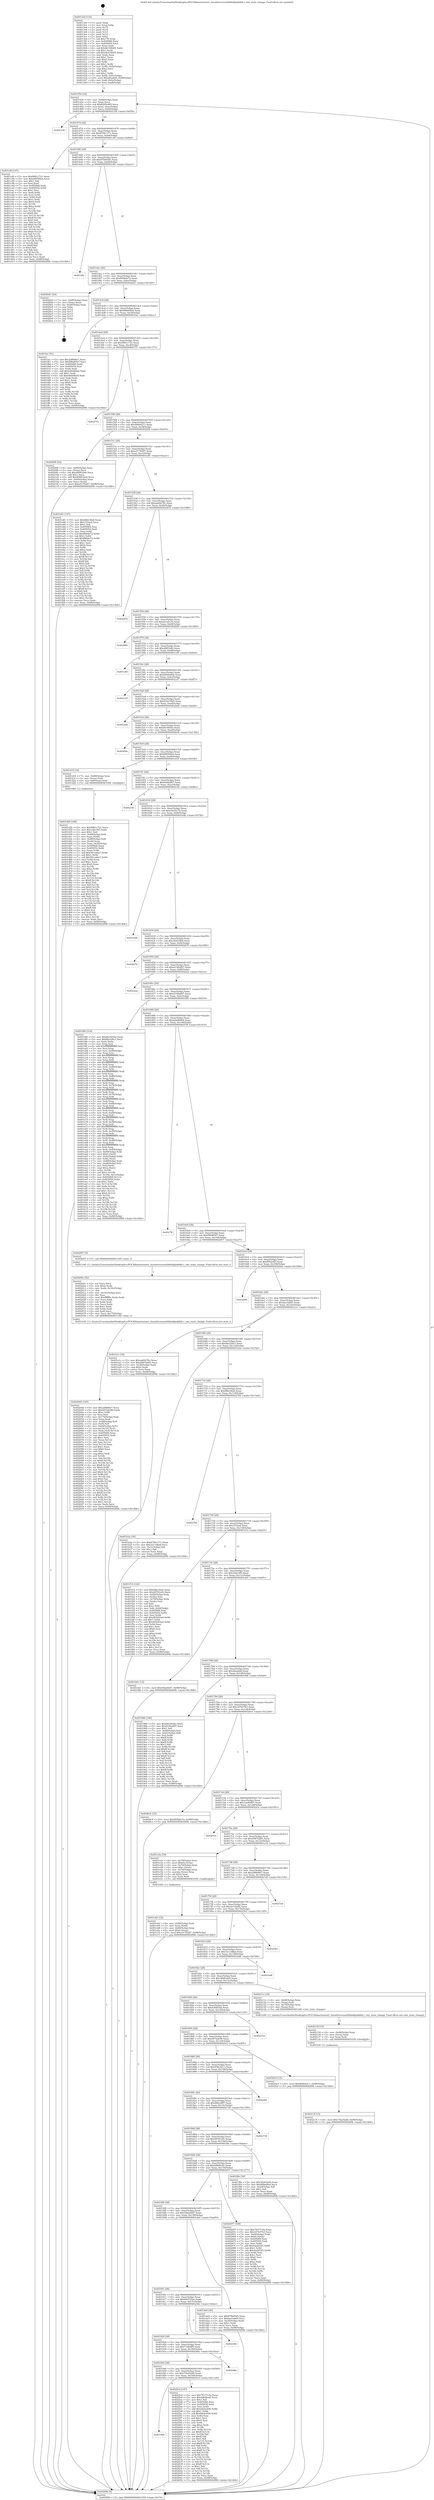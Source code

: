 digraph "0x4013e0" {
  label = "0x4013e0 (/mnt/c/Users/mathe/Desktop/tcc/POCII/binaries/extr_linuxdriversnetfddiskfpskfddi.c_rmt_state_change_Final-ollvm.out::main(0))"
  labelloc = "t"
  node[shape=record]

  Entry [label="",width=0.3,height=0.3,shape=circle,fillcolor=black,style=filled]
  "0x401454" [label="{
     0x401454 [32]\l
     | [instrs]\l
     &nbsp;&nbsp;0x401454 \<+6\>: mov -0x98(%rbp),%eax\l
     &nbsp;&nbsp;0x40145a \<+2\>: mov %eax,%ecx\l
     &nbsp;&nbsp;0x40145c \<+6\>: sub $0x8285cd85,%ecx\l
     &nbsp;&nbsp;0x401462 \<+6\>: mov %eax,-0xac(%rbp)\l
     &nbsp;&nbsp;0x401468 \<+6\>: mov %ecx,-0xb0(%rbp)\l
     &nbsp;&nbsp;0x40146e \<+6\>: je 0000000000402338 \<main+0xf58\>\l
  }"]
  "0x402338" [label="{
     0x402338\l
  }", style=dashed]
  "0x401474" [label="{
     0x401474 [28]\l
     | [instrs]\l
     &nbsp;&nbsp;0x401474 \<+5\>: jmp 0000000000401479 \<main+0x99\>\l
     &nbsp;&nbsp;0x401479 \<+6\>: mov -0xac(%rbp),%eax\l
     &nbsp;&nbsp;0x40147f \<+5\>: sub $0x870b1371,%eax\l
     &nbsp;&nbsp;0x401484 \<+6\>: mov %eax,-0xb4(%rbp)\l
     &nbsp;&nbsp;0x40148a \<+6\>: je 0000000000401c8f \<main+0x8af\>\l
  }"]
  Exit [label="",width=0.3,height=0.3,shape=circle,fillcolor=black,style=filled,peripheries=2]
  "0x401c8f" [label="{
     0x401c8f [137]\l
     | [instrs]\l
     &nbsp;&nbsp;0x401c8f \<+5\>: mov $0x9861c721,%eax\l
     &nbsp;&nbsp;0x401c94 \<+5\>: mov $0xb8950fe4,%ecx\l
     &nbsp;&nbsp;0x401c99 \<+2\>: mov $0x1,%dl\l
     &nbsp;&nbsp;0x401c9b \<+2\>: xor %esi,%esi\l
     &nbsp;&nbsp;0x401c9d \<+7\>: mov 0x405068,%edi\l
     &nbsp;&nbsp;0x401ca4 \<+8\>: mov 0x405054,%r8d\l
     &nbsp;&nbsp;0x401cac \<+3\>: sub $0x1,%esi\l
     &nbsp;&nbsp;0x401caf \<+3\>: mov %edi,%r9d\l
     &nbsp;&nbsp;0x401cb2 \<+3\>: add %esi,%r9d\l
     &nbsp;&nbsp;0x401cb5 \<+4\>: imul %r9d,%edi\l
     &nbsp;&nbsp;0x401cb9 \<+3\>: and $0x1,%edi\l
     &nbsp;&nbsp;0x401cbc \<+3\>: cmp $0x0,%edi\l
     &nbsp;&nbsp;0x401cbf \<+4\>: sete %r10b\l
     &nbsp;&nbsp;0x401cc3 \<+4\>: cmp $0xa,%r8d\l
     &nbsp;&nbsp;0x401cc7 \<+4\>: setl %r11b\l
     &nbsp;&nbsp;0x401ccb \<+3\>: mov %r10b,%bl\l
     &nbsp;&nbsp;0x401cce \<+3\>: xor $0xff,%bl\l
     &nbsp;&nbsp;0x401cd1 \<+3\>: mov %r11b,%r14b\l
     &nbsp;&nbsp;0x401cd4 \<+4\>: xor $0xff,%r14b\l
     &nbsp;&nbsp;0x401cd8 \<+3\>: xor $0x0,%dl\l
     &nbsp;&nbsp;0x401cdb \<+3\>: mov %bl,%r15b\l
     &nbsp;&nbsp;0x401cde \<+4\>: and $0x0,%r15b\l
     &nbsp;&nbsp;0x401ce2 \<+3\>: and %dl,%r10b\l
     &nbsp;&nbsp;0x401ce5 \<+3\>: mov %r14b,%r12b\l
     &nbsp;&nbsp;0x401ce8 \<+4\>: and $0x0,%r12b\l
     &nbsp;&nbsp;0x401cec \<+3\>: and %dl,%r11b\l
     &nbsp;&nbsp;0x401cef \<+3\>: or %r10b,%r15b\l
     &nbsp;&nbsp;0x401cf2 \<+3\>: or %r11b,%r12b\l
     &nbsp;&nbsp;0x401cf5 \<+3\>: xor %r12b,%r15b\l
     &nbsp;&nbsp;0x401cf8 \<+3\>: or %r14b,%bl\l
     &nbsp;&nbsp;0x401cfb \<+3\>: xor $0xff,%bl\l
     &nbsp;&nbsp;0x401cfe \<+3\>: or $0x0,%dl\l
     &nbsp;&nbsp;0x401d01 \<+2\>: and %dl,%bl\l
     &nbsp;&nbsp;0x401d03 \<+3\>: or %bl,%r15b\l
     &nbsp;&nbsp;0x401d06 \<+4\>: test $0x1,%r15b\l
     &nbsp;&nbsp;0x401d0a \<+3\>: cmovne %ecx,%eax\l
     &nbsp;&nbsp;0x401d0d \<+6\>: mov %eax,-0x98(%rbp)\l
     &nbsp;&nbsp;0x401d13 \<+5\>: jmp 000000000040289b \<main+0x14bb\>\l
  }"]
  "0x401490" [label="{
     0x401490 [28]\l
     | [instrs]\l
     &nbsp;&nbsp;0x401490 \<+5\>: jmp 0000000000401495 \<main+0xb5\>\l
     &nbsp;&nbsp;0x401495 \<+6\>: mov -0xac(%rbp),%eax\l
     &nbsp;&nbsp;0x40149b \<+5\>: sub $0x87fb95d5,%eax\l
     &nbsp;&nbsp;0x4014a0 \<+6\>: mov %eax,-0xb8(%rbp)\l
     &nbsp;&nbsp;0x4014a6 \<+6\>: je 0000000000401dfe \<main+0xa1e\>\l
  }"]
  "0x401960" [label="{
     0x401960\l
  }", style=dashed]
  "0x401dfe" [label="{
     0x401dfe\l
  }", style=dashed]
  "0x4014ac" [label="{
     0x4014ac [28]\l
     | [instrs]\l
     &nbsp;&nbsp;0x4014ac \<+5\>: jmp 00000000004014b1 \<main+0xd1\>\l
     &nbsp;&nbsp;0x4014b1 \<+6\>: mov -0xac(%rbp),%eax\l
     &nbsp;&nbsp;0x4014b7 \<+5\>: sub $0x895b6e7e,%eax\l
     &nbsp;&nbsp;0x4014bc \<+6\>: mov %eax,-0xbc(%rbp)\l
     &nbsp;&nbsp;0x4014c2 \<+6\>: je 00000000004026d3 \<main+0x12f3\>\l
  }"]
  "0x4025c4" [label="{
     0x4025c4 [147]\l
     | [instrs]\l
     &nbsp;&nbsp;0x4025c4 \<+5\>: mov $0x78377c5a,%eax\l
     &nbsp;&nbsp;0x4025c9 \<+5\>: mov $0x4dbf4ee0,%ecx\l
     &nbsp;&nbsp;0x4025ce \<+2\>: mov $0x1,%dl\l
     &nbsp;&nbsp;0x4025d0 \<+7\>: mov 0x405068,%esi\l
     &nbsp;&nbsp;0x4025d7 \<+7\>: mov 0x405054,%edi\l
     &nbsp;&nbsp;0x4025de \<+3\>: mov %esi,%r8d\l
     &nbsp;&nbsp;0x4025e1 \<+7\>: add $0x4dcbc656,%r8d\l
     &nbsp;&nbsp;0x4025e8 \<+4\>: sub $0x1,%r8d\l
     &nbsp;&nbsp;0x4025ec \<+7\>: sub $0x4dcbc656,%r8d\l
     &nbsp;&nbsp;0x4025f3 \<+4\>: imul %r8d,%esi\l
     &nbsp;&nbsp;0x4025f7 \<+3\>: and $0x1,%esi\l
     &nbsp;&nbsp;0x4025fa \<+3\>: cmp $0x0,%esi\l
     &nbsp;&nbsp;0x4025fd \<+4\>: sete %r9b\l
     &nbsp;&nbsp;0x402601 \<+3\>: cmp $0xa,%edi\l
     &nbsp;&nbsp;0x402604 \<+4\>: setl %r10b\l
     &nbsp;&nbsp;0x402608 \<+3\>: mov %r9b,%r11b\l
     &nbsp;&nbsp;0x40260b \<+4\>: xor $0xff,%r11b\l
     &nbsp;&nbsp;0x40260f \<+3\>: mov %r10b,%bl\l
     &nbsp;&nbsp;0x402612 \<+3\>: xor $0xff,%bl\l
     &nbsp;&nbsp;0x402615 \<+3\>: xor $0x1,%dl\l
     &nbsp;&nbsp;0x402618 \<+3\>: mov %r11b,%r14b\l
     &nbsp;&nbsp;0x40261b \<+4\>: and $0xff,%r14b\l
     &nbsp;&nbsp;0x40261f \<+3\>: and %dl,%r9b\l
     &nbsp;&nbsp;0x402622 \<+3\>: mov %bl,%r15b\l
     &nbsp;&nbsp;0x402625 \<+4\>: and $0xff,%r15b\l
     &nbsp;&nbsp;0x402629 \<+3\>: and %dl,%r10b\l
     &nbsp;&nbsp;0x40262c \<+3\>: or %r9b,%r14b\l
     &nbsp;&nbsp;0x40262f \<+3\>: or %r10b,%r15b\l
     &nbsp;&nbsp;0x402632 \<+3\>: xor %r15b,%r14b\l
     &nbsp;&nbsp;0x402635 \<+3\>: or %bl,%r11b\l
     &nbsp;&nbsp;0x402638 \<+4\>: xor $0xff,%r11b\l
     &nbsp;&nbsp;0x40263c \<+3\>: or $0x1,%dl\l
     &nbsp;&nbsp;0x40263f \<+3\>: and %dl,%r11b\l
     &nbsp;&nbsp;0x402642 \<+3\>: or %r11b,%r14b\l
     &nbsp;&nbsp;0x402645 \<+4\>: test $0x1,%r14b\l
     &nbsp;&nbsp;0x402649 \<+3\>: cmovne %ecx,%eax\l
     &nbsp;&nbsp;0x40264c \<+6\>: mov %eax,-0x98(%rbp)\l
     &nbsp;&nbsp;0x402652 \<+5\>: jmp 000000000040289b \<main+0x14bb\>\l
  }"]
  "0x4026d3" [label="{
     0x4026d3 [24]\l
     | [instrs]\l
     &nbsp;&nbsp;0x4026d3 \<+7\>: mov -0x90(%rbp),%rax\l
     &nbsp;&nbsp;0x4026da \<+2\>: mov (%rax),%eax\l
     &nbsp;&nbsp;0x4026dc \<+4\>: lea -0x28(%rbp),%rsp\l
     &nbsp;&nbsp;0x4026e0 \<+1\>: pop %rbx\l
     &nbsp;&nbsp;0x4026e1 \<+2\>: pop %r12\l
     &nbsp;&nbsp;0x4026e3 \<+2\>: pop %r13\l
     &nbsp;&nbsp;0x4026e5 \<+2\>: pop %r14\l
     &nbsp;&nbsp;0x4026e7 \<+2\>: pop %r15\l
     &nbsp;&nbsp;0x4026e9 \<+1\>: pop %rbp\l
     &nbsp;&nbsp;0x4026ea \<+1\>: ret\l
  }"]
  "0x4014c8" [label="{
     0x4014c8 [28]\l
     | [instrs]\l
     &nbsp;&nbsp;0x4014c8 \<+5\>: jmp 00000000004014cd \<main+0xed\>\l
     &nbsp;&nbsp;0x4014cd \<+6\>: mov -0xac(%rbp),%eax\l
     &nbsp;&nbsp;0x4014d3 \<+5\>: sub $0x89b6dfa0,%eax\l
     &nbsp;&nbsp;0x4014d8 \<+6\>: mov %eax,-0xc0(%rbp)\l
     &nbsp;&nbsp;0x4014de \<+6\>: je 0000000000401fac \<main+0xbcc\>\l
  }"]
  "0x401944" [label="{
     0x401944 [28]\l
     | [instrs]\l
     &nbsp;&nbsp;0x401944 \<+5\>: jmp 0000000000401949 \<main+0x569\>\l
     &nbsp;&nbsp;0x401949 \<+6\>: mov -0xac(%rbp),%eax\l
     &nbsp;&nbsp;0x40194f \<+5\>: sub $0x73b252db,%eax\l
     &nbsp;&nbsp;0x401954 \<+6\>: mov %eax,-0x164(%rbp)\l
     &nbsp;&nbsp;0x40195a \<+6\>: je 00000000004025c4 \<main+0x11e4\>\l
  }"]
  "0x401fac" [label="{
     0x401fac [91]\l
     | [instrs]\l
     &nbsp;&nbsp;0x401fac \<+5\>: mov $0x2df668e7,%eax\l
     &nbsp;&nbsp;0x401fb1 \<+5\>: mov $0xf06d8547,%ecx\l
     &nbsp;&nbsp;0x401fb6 \<+7\>: mov 0x405068,%edx\l
     &nbsp;&nbsp;0x401fbd \<+7\>: mov 0x405054,%esi\l
     &nbsp;&nbsp;0x401fc4 \<+2\>: mov %edx,%edi\l
     &nbsp;&nbsp;0x401fc6 \<+6\>: add $0xb44d462d,%edi\l
     &nbsp;&nbsp;0x401fcc \<+3\>: sub $0x1,%edi\l
     &nbsp;&nbsp;0x401fcf \<+6\>: sub $0xb44d462d,%edi\l
     &nbsp;&nbsp;0x401fd5 \<+3\>: imul %edi,%edx\l
     &nbsp;&nbsp;0x401fd8 \<+3\>: and $0x1,%edx\l
     &nbsp;&nbsp;0x401fdb \<+3\>: cmp $0x0,%edx\l
     &nbsp;&nbsp;0x401fde \<+4\>: sete %r8b\l
     &nbsp;&nbsp;0x401fe2 \<+3\>: cmp $0xa,%esi\l
     &nbsp;&nbsp;0x401fe5 \<+4\>: setl %r9b\l
     &nbsp;&nbsp;0x401fe9 \<+3\>: mov %r8b,%r10b\l
     &nbsp;&nbsp;0x401fec \<+3\>: and %r9b,%r10b\l
     &nbsp;&nbsp;0x401fef \<+3\>: xor %r9b,%r8b\l
     &nbsp;&nbsp;0x401ff2 \<+3\>: or %r8b,%r10b\l
     &nbsp;&nbsp;0x401ff5 \<+4\>: test $0x1,%r10b\l
     &nbsp;&nbsp;0x401ff9 \<+3\>: cmovne %ecx,%eax\l
     &nbsp;&nbsp;0x401ffc \<+6\>: mov %eax,-0x98(%rbp)\l
     &nbsp;&nbsp;0x402002 \<+5\>: jmp 000000000040289b \<main+0x14bb\>\l
  }"]
  "0x4014e4" [label="{
     0x4014e4 [28]\l
     | [instrs]\l
     &nbsp;&nbsp;0x4014e4 \<+5\>: jmp 00000000004014e9 \<main+0x109\>\l
     &nbsp;&nbsp;0x4014e9 \<+6\>: mov -0xac(%rbp),%eax\l
     &nbsp;&nbsp;0x4014ef \<+5\>: sub $0x9861c721,%eax\l
     &nbsp;&nbsp;0x4014f4 \<+6\>: mov %eax,-0xc4(%rbp)\l
     &nbsp;&nbsp;0x4014fa \<+6\>: je 0000000000402751 \<main+0x1371\>\l
  }"]
  "0x40248a" [label="{
     0x40248a\l
  }", style=dashed]
  "0x402751" [label="{
     0x402751\l
  }", style=dashed]
  "0x401500" [label="{
     0x401500 [28]\l
     | [instrs]\l
     &nbsp;&nbsp;0x401500 \<+5\>: jmp 0000000000401505 \<main+0x125\>\l
     &nbsp;&nbsp;0x401505 \<+6\>: mov -0xac(%rbp),%eax\l
     &nbsp;&nbsp;0x40150b \<+5\>: sub $0x9b804211,%eax\l
     &nbsp;&nbsp;0x401510 \<+6\>: mov %eax,-0xc8(%rbp)\l
     &nbsp;&nbsp;0x401516 \<+6\>: je 00000000004020f4 \<main+0xd14\>\l
  }"]
  "0x401928" [label="{
     0x401928 [28]\l
     | [instrs]\l
     &nbsp;&nbsp;0x401928 \<+5\>: jmp 000000000040192d \<main+0x54d\>\l
     &nbsp;&nbsp;0x40192d \<+6\>: mov -0xac(%rbp),%eax\l
     &nbsp;&nbsp;0x401933 \<+5\>: sub $0x71d94ff5,%eax\l
     &nbsp;&nbsp;0x401938 \<+6\>: mov %eax,-0x160(%rbp)\l
     &nbsp;&nbsp;0x40193e \<+6\>: je 000000000040248a \<main+0x10aa\>\l
  }"]
  "0x4020f4" [label="{
     0x4020f4 [42]\l
     | [instrs]\l
     &nbsp;&nbsp;0x4020f4 \<+4\>: mov -0x60(%rbp),%rax\l
     &nbsp;&nbsp;0x4020f8 \<+2\>: mov (%rax),%ecx\l
     &nbsp;&nbsp;0x4020fa \<+6\>: sub $0x489932e6,%ecx\l
     &nbsp;&nbsp;0x402100 \<+3\>: add $0x1,%ecx\l
     &nbsp;&nbsp;0x402103 \<+6\>: add $0x489932e6,%ecx\l
     &nbsp;&nbsp;0x402109 \<+4\>: mov -0x60(%rbp),%rax\l
     &nbsp;&nbsp;0x40210d \<+2\>: mov %ecx,(%rax)\l
     &nbsp;&nbsp;0x40210f \<+10\>: movl $0xa5178287,-0x98(%rbp)\l
     &nbsp;&nbsp;0x402119 \<+5\>: jmp 000000000040289b \<main+0x14bb\>\l
  }"]
  "0x40151c" [label="{
     0x40151c [28]\l
     | [instrs]\l
     &nbsp;&nbsp;0x40151c \<+5\>: jmp 0000000000401521 \<main+0x141\>\l
     &nbsp;&nbsp;0x401521 \<+6\>: mov -0xac(%rbp),%eax\l
     &nbsp;&nbsp;0x401527 \<+5\>: sub $0xa5178287,%eax\l
     &nbsp;&nbsp;0x40152c \<+6\>: mov %eax,-0xcc(%rbp)\l
     &nbsp;&nbsp;0x401532 \<+6\>: je 0000000000401e81 \<main+0xaa1\>\l
  }"]
  "0x40238e" [label="{
     0x40238e\l
  }", style=dashed]
  "0x401e81" [label="{
     0x401e81 [147]\l
     | [instrs]\l
     &nbsp;&nbsp;0x401e81 \<+5\>: mov $0xfd6e3424,%eax\l
     &nbsp;&nbsp;0x401e86 \<+5\>: mov $0x153ea4,%ecx\l
     &nbsp;&nbsp;0x401e8b \<+2\>: mov $0x1,%dl\l
     &nbsp;&nbsp;0x401e8d \<+7\>: mov 0x405068,%esi\l
     &nbsp;&nbsp;0x401e94 \<+7\>: mov 0x405054,%edi\l
     &nbsp;&nbsp;0x401e9b \<+3\>: mov %esi,%r8d\l
     &nbsp;&nbsp;0x401e9e \<+7\>: sub $0xff46de72,%r8d\l
     &nbsp;&nbsp;0x401ea5 \<+4\>: sub $0x1,%r8d\l
     &nbsp;&nbsp;0x401ea9 \<+7\>: add $0xff46de72,%r8d\l
     &nbsp;&nbsp;0x401eb0 \<+4\>: imul %r8d,%esi\l
     &nbsp;&nbsp;0x401eb4 \<+3\>: and $0x1,%esi\l
     &nbsp;&nbsp;0x401eb7 \<+3\>: cmp $0x0,%esi\l
     &nbsp;&nbsp;0x401eba \<+4\>: sete %r9b\l
     &nbsp;&nbsp;0x401ebe \<+3\>: cmp $0xa,%edi\l
     &nbsp;&nbsp;0x401ec1 \<+4\>: setl %r10b\l
     &nbsp;&nbsp;0x401ec5 \<+3\>: mov %r9b,%r11b\l
     &nbsp;&nbsp;0x401ec8 \<+4\>: xor $0xff,%r11b\l
     &nbsp;&nbsp;0x401ecc \<+3\>: mov %r10b,%bl\l
     &nbsp;&nbsp;0x401ecf \<+3\>: xor $0xff,%bl\l
     &nbsp;&nbsp;0x401ed2 \<+3\>: xor $0x0,%dl\l
     &nbsp;&nbsp;0x401ed5 \<+3\>: mov %r11b,%r14b\l
     &nbsp;&nbsp;0x401ed8 \<+4\>: and $0x0,%r14b\l
     &nbsp;&nbsp;0x401edc \<+3\>: and %dl,%r9b\l
     &nbsp;&nbsp;0x401edf \<+3\>: mov %bl,%r15b\l
     &nbsp;&nbsp;0x401ee2 \<+4\>: and $0x0,%r15b\l
     &nbsp;&nbsp;0x401ee6 \<+3\>: and %dl,%r10b\l
     &nbsp;&nbsp;0x401ee9 \<+3\>: or %r9b,%r14b\l
     &nbsp;&nbsp;0x401eec \<+3\>: or %r10b,%r15b\l
     &nbsp;&nbsp;0x401eef \<+3\>: xor %r15b,%r14b\l
     &nbsp;&nbsp;0x401ef2 \<+3\>: or %bl,%r11b\l
     &nbsp;&nbsp;0x401ef5 \<+4\>: xor $0xff,%r11b\l
     &nbsp;&nbsp;0x401ef9 \<+3\>: or $0x0,%dl\l
     &nbsp;&nbsp;0x401efc \<+3\>: and %dl,%r11b\l
     &nbsp;&nbsp;0x401eff \<+3\>: or %r11b,%r14b\l
     &nbsp;&nbsp;0x401f02 \<+4\>: test $0x1,%r14b\l
     &nbsp;&nbsp;0x401f06 \<+3\>: cmovne %ecx,%eax\l
     &nbsp;&nbsp;0x401f09 \<+6\>: mov %eax,-0x98(%rbp)\l
     &nbsp;&nbsp;0x401f0f \<+5\>: jmp 000000000040289b \<main+0x14bb\>\l
  }"]
  "0x401538" [label="{
     0x401538 [28]\l
     | [instrs]\l
     &nbsp;&nbsp;0x401538 \<+5\>: jmp 000000000040153d \<main+0x15d\>\l
     &nbsp;&nbsp;0x40153d \<+6\>: mov -0xac(%rbp),%eax\l
     &nbsp;&nbsp;0x401543 \<+5\>: sub $0xaa69278c,%eax\l
     &nbsp;&nbsp;0x401548 \<+6\>: mov %eax,-0xd0(%rbp)\l
     &nbsp;&nbsp;0x40154e \<+6\>: je 000000000040247b \<main+0x109b\>\l
  }"]
  "0x40213f" [label="{
     0x40213f [15]\l
     | [instrs]\l
     &nbsp;&nbsp;0x40213f \<+10\>: movl $0x73b252db,-0x98(%rbp)\l
     &nbsp;&nbsp;0x402149 \<+5\>: jmp 000000000040289b \<main+0x14bb\>\l
  }"]
  "0x40247b" [label="{
     0x40247b\l
  }", style=dashed]
  "0x401554" [label="{
     0x401554 [28]\l
     | [instrs]\l
     &nbsp;&nbsp;0x401554 \<+5\>: jmp 0000000000401559 \<main+0x179\>\l
     &nbsp;&nbsp;0x401559 \<+6\>: mov -0xac(%rbp),%eax\l
     &nbsp;&nbsp;0x40155f \<+5\>: sub $0xae1abc3a,%eax\l
     &nbsp;&nbsp;0x401564 \<+6\>: mov %eax,-0xd4(%rbp)\l
     &nbsp;&nbsp;0x40156a \<+6\>: je 0000000000402846 \<main+0x1466\>\l
  }"]
  "0x402130" [label="{
     0x402130 [15]\l
     | [instrs]\l
     &nbsp;&nbsp;0x402130 \<+4\>: mov -0x68(%rbp),%rax\l
     &nbsp;&nbsp;0x402134 \<+3\>: mov (%rax),%rax\l
     &nbsp;&nbsp;0x402137 \<+3\>: mov %rax,%rdi\l
     &nbsp;&nbsp;0x40213a \<+5\>: call 0000000000401030 \<free@plt\>\l
     | [calls]\l
     &nbsp;&nbsp;0x401030 \{1\} (unknown)\l
  }"]
  "0x402846" [label="{
     0x402846\l
  }", style=dashed]
  "0x401570" [label="{
     0x401570 [28]\l
     | [instrs]\l
     &nbsp;&nbsp;0x401570 \<+5\>: jmp 0000000000401575 \<main+0x195\>\l
     &nbsp;&nbsp;0x401575 \<+6\>: mov -0xac(%rbp),%eax\l
     &nbsp;&nbsp;0x40157b \<+5\>: sub $0xaf0f1bdb,%eax\l
     &nbsp;&nbsp;0x401580 \<+6\>: mov %eax,-0xd8(%rbp)\l
     &nbsp;&nbsp;0x401586 \<+6\>: je 0000000000401c80 \<main+0x8a0\>\l
  }"]
  "0x402040" [label="{
     0x402040 [165]\l
     | [instrs]\l
     &nbsp;&nbsp;0x402040 \<+5\>: mov $0x2df668e7,%ecx\l
     &nbsp;&nbsp;0x402045 \<+5\>: mov $0x4472de96,%edx\l
     &nbsp;&nbsp;0x40204a \<+3\>: mov $0x1,%r8b\l
     &nbsp;&nbsp;0x40204d \<+2\>: xor %esi,%esi\l
     &nbsp;&nbsp;0x40204f \<+6\>: mov -0x170(%rbp),%edi\l
     &nbsp;&nbsp;0x402055 \<+3\>: imul %eax,%edi\l
     &nbsp;&nbsp;0x402058 \<+4\>: mov -0x68(%rbp),%r9\l
     &nbsp;&nbsp;0x40205c \<+3\>: mov (%r9),%r9\l
     &nbsp;&nbsp;0x40205f \<+4\>: mov -0x60(%rbp),%r10\l
     &nbsp;&nbsp;0x402063 \<+3\>: movslq (%r10),%r10\l
     &nbsp;&nbsp;0x402066 \<+4\>: mov %edi,(%r9,%r10,4)\l
     &nbsp;&nbsp;0x40206a \<+7\>: mov 0x405068,%eax\l
     &nbsp;&nbsp;0x402071 \<+7\>: mov 0x405054,%edi\l
     &nbsp;&nbsp;0x402078 \<+3\>: sub $0x1,%esi\l
     &nbsp;&nbsp;0x40207b \<+3\>: mov %eax,%r11d\l
     &nbsp;&nbsp;0x40207e \<+3\>: add %esi,%r11d\l
     &nbsp;&nbsp;0x402081 \<+4\>: imul %r11d,%eax\l
     &nbsp;&nbsp;0x402085 \<+3\>: and $0x1,%eax\l
     &nbsp;&nbsp;0x402088 \<+3\>: cmp $0x0,%eax\l
     &nbsp;&nbsp;0x40208b \<+3\>: sete %bl\l
     &nbsp;&nbsp;0x40208e \<+3\>: cmp $0xa,%edi\l
     &nbsp;&nbsp;0x402091 \<+4\>: setl %r14b\l
     &nbsp;&nbsp;0x402095 \<+3\>: mov %bl,%r15b\l
     &nbsp;&nbsp;0x402098 \<+4\>: xor $0xff,%r15b\l
     &nbsp;&nbsp;0x40209c \<+3\>: mov %r14b,%r12b\l
     &nbsp;&nbsp;0x40209f \<+4\>: xor $0xff,%r12b\l
     &nbsp;&nbsp;0x4020a3 \<+4\>: xor $0x0,%r8b\l
     &nbsp;&nbsp;0x4020a7 \<+3\>: mov %r15b,%r13b\l
     &nbsp;&nbsp;0x4020aa \<+4\>: and $0x0,%r13b\l
     &nbsp;&nbsp;0x4020ae \<+3\>: and %r8b,%bl\l
     &nbsp;&nbsp;0x4020b1 \<+3\>: mov %r12b,%al\l
     &nbsp;&nbsp;0x4020b4 \<+2\>: and $0x0,%al\l
     &nbsp;&nbsp;0x4020b6 \<+3\>: and %r8b,%r14b\l
     &nbsp;&nbsp;0x4020b9 \<+3\>: or %bl,%r13b\l
     &nbsp;&nbsp;0x4020bc \<+3\>: or %r14b,%al\l
     &nbsp;&nbsp;0x4020bf \<+3\>: xor %al,%r13b\l
     &nbsp;&nbsp;0x4020c2 \<+3\>: or %r12b,%r15b\l
     &nbsp;&nbsp;0x4020c5 \<+4\>: xor $0xff,%r15b\l
     &nbsp;&nbsp;0x4020c9 \<+4\>: or $0x0,%r8b\l
     &nbsp;&nbsp;0x4020cd \<+3\>: and %r8b,%r15b\l
     &nbsp;&nbsp;0x4020d0 \<+3\>: or %r15b,%r13b\l
     &nbsp;&nbsp;0x4020d3 \<+4\>: test $0x1,%r13b\l
     &nbsp;&nbsp;0x4020d7 \<+3\>: cmovne %edx,%ecx\l
     &nbsp;&nbsp;0x4020da \<+6\>: mov %ecx,-0x98(%rbp)\l
     &nbsp;&nbsp;0x4020e0 \<+5\>: jmp 000000000040289b \<main+0x14bb\>\l
  }"]
  "0x401c80" [label="{
     0x401c80\l
  }", style=dashed]
  "0x40158c" [label="{
     0x40158c [28]\l
     | [instrs]\l
     &nbsp;&nbsp;0x40158c \<+5\>: jmp 0000000000401591 \<main+0x1b1\>\l
     &nbsp;&nbsp;0x401591 \<+6\>: mov -0xac(%rbp),%eax\l
     &nbsp;&nbsp;0x401597 \<+5\>: sub $0xb069e0d2,%eax\l
     &nbsp;&nbsp;0x40159c \<+6\>: mov %eax,-0xdc(%rbp)\l
     &nbsp;&nbsp;0x4015a2 \<+6\>: je 00000000004021d7 \<main+0xdf7\>\l
  }"]
  "0x40200c" [label="{
     0x40200c [52]\l
     | [instrs]\l
     &nbsp;&nbsp;0x40200c \<+2\>: xor %ecx,%ecx\l
     &nbsp;&nbsp;0x40200e \<+5\>: mov $0x2,%edx\l
     &nbsp;&nbsp;0x402013 \<+6\>: mov %edx,-0x16c(%rbp)\l
     &nbsp;&nbsp;0x402019 \<+1\>: cltd\l
     &nbsp;&nbsp;0x40201a \<+6\>: mov -0x16c(%rbp),%esi\l
     &nbsp;&nbsp;0x402020 \<+2\>: idiv %esi\l
     &nbsp;&nbsp;0x402022 \<+6\>: imul $0xfffffffe,%edx,%edx\l
     &nbsp;&nbsp;0x402028 \<+2\>: mov %ecx,%edi\l
     &nbsp;&nbsp;0x40202a \<+2\>: sub %edx,%edi\l
     &nbsp;&nbsp;0x40202c \<+2\>: mov %ecx,%edx\l
     &nbsp;&nbsp;0x40202e \<+3\>: sub $0x1,%edx\l
     &nbsp;&nbsp;0x402031 \<+2\>: add %edx,%edi\l
     &nbsp;&nbsp;0x402033 \<+2\>: sub %edi,%ecx\l
     &nbsp;&nbsp;0x402035 \<+6\>: mov %ecx,-0x170(%rbp)\l
     &nbsp;&nbsp;0x40203b \<+5\>: call 0000000000401160 \<next_i\>\l
     | [calls]\l
     &nbsp;&nbsp;0x401160 \{1\} (/mnt/c/Users/mathe/Desktop/tcc/POCII/binaries/extr_linuxdriversnetfddiskfpskfddi.c_rmt_state_change_Final-ollvm.out::next_i)\l
  }"]
  "0x4021d7" [label="{
     0x4021d7\l
  }", style=dashed]
  "0x4015a8" [label="{
     0x4015a8 [28]\l
     | [instrs]\l
     &nbsp;&nbsp;0x4015a8 \<+5\>: jmp 00000000004015ad \<main+0x1cd\>\l
     &nbsp;&nbsp;0x4015ad \<+6\>: mov -0xac(%rbp),%eax\l
     &nbsp;&nbsp;0x4015b3 \<+5\>: sub $0xb52e76b5,%eax\l
     &nbsp;&nbsp;0x4015b8 \<+6\>: mov %eax,-0xe0(%rbp)\l
     &nbsp;&nbsp;0x4015be \<+6\>: je 00000000004022dd \<main+0xefd\>\l
  }"]
  "0x401e61" [label="{
     0x401e61 [32]\l
     | [instrs]\l
     &nbsp;&nbsp;0x401e61 \<+4\>: mov -0x68(%rbp),%rdi\l
     &nbsp;&nbsp;0x401e65 \<+3\>: mov %rax,(%rdi)\l
     &nbsp;&nbsp;0x401e68 \<+4\>: mov -0x60(%rbp),%rax\l
     &nbsp;&nbsp;0x401e6c \<+6\>: movl $0x0,(%rax)\l
     &nbsp;&nbsp;0x401e72 \<+10\>: movl $0xa5178287,-0x98(%rbp)\l
     &nbsp;&nbsp;0x401e7c \<+5\>: jmp 000000000040289b \<main+0x14bb\>\l
  }"]
  "0x4022dd" [label="{
     0x4022dd\l
  }", style=dashed]
  "0x4015c4" [label="{
     0x4015c4 [28]\l
     | [instrs]\l
     &nbsp;&nbsp;0x4015c4 \<+5\>: jmp 00000000004015c9 \<main+0x1e9\>\l
     &nbsp;&nbsp;0x4015c9 \<+6\>: mov -0xac(%rbp),%eax\l
     &nbsp;&nbsp;0x4015cf \<+5\>: sub $0xb6c045dc,%eax\l
     &nbsp;&nbsp;0x4015d4 \<+6\>: mov %eax,-0xe4(%rbp)\l
     &nbsp;&nbsp;0x4015da \<+6\>: je 00000000004026eb \<main+0x130b\>\l
  }"]
  "0x40190c" [label="{
     0x40190c [28]\l
     | [instrs]\l
     &nbsp;&nbsp;0x40190c \<+5\>: jmp 0000000000401911 \<main+0x531\>\l
     &nbsp;&nbsp;0x401911 \<+6\>: mov -0xac(%rbp),%eax\l
     &nbsp;&nbsp;0x401917 \<+5\>: sub $0x64d725ae,%eax\l
     &nbsp;&nbsp;0x40191c \<+6\>: mov %eax,-0x15c(%rbp)\l
     &nbsp;&nbsp;0x401922 \<+6\>: je 000000000040238e \<main+0xfae\>\l
  }"]
  "0x4026eb" [label="{
     0x4026eb\l
  }", style=dashed]
  "0x4015e0" [label="{
     0x4015e0 [28]\l
     | [instrs]\l
     &nbsp;&nbsp;0x4015e0 \<+5\>: jmp 00000000004015e5 \<main+0x205\>\l
     &nbsp;&nbsp;0x4015e5 \<+6\>: mov -0xac(%rbp),%eax\l
     &nbsp;&nbsp;0x4015eb \<+5\>: sub $0xb8950fe4,%eax\l
     &nbsp;&nbsp;0x4015f0 \<+6\>: mov %eax,-0xe8(%rbp)\l
     &nbsp;&nbsp;0x4015f6 \<+6\>: je 0000000000401d18 \<main+0x938\>\l
  }"]
  "0x401de0" [label="{
     0x401de0 [30]\l
     | [instrs]\l
     &nbsp;&nbsp;0x401de0 \<+5\>: mov $0x87fb95d5,%eax\l
     &nbsp;&nbsp;0x401de5 \<+5\>: mov $0xfae1bb65,%ecx\l
     &nbsp;&nbsp;0x401dea \<+3\>: mov -0x30(%rbp),%edx\l
     &nbsp;&nbsp;0x401ded \<+3\>: cmp $0x1,%edx\l
     &nbsp;&nbsp;0x401df0 \<+3\>: cmovl %ecx,%eax\l
     &nbsp;&nbsp;0x401df3 \<+6\>: mov %eax,-0x98(%rbp)\l
     &nbsp;&nbsp;0x401df9 \<+5\>: jmp 000000000040289b \<main+0x14bb\>\l
  }"]
  "0x401d18" [label="{
     0x401d18 [19]\l
     | [instrs]\l
     &nbsp;&nbsp;0x401d18 \<+7\>: mov -0x88(%rbp),%rax\l
     &nbsp;&nbsp;0x401d1f \<+3\>: mov (%rax),%rax\l
     &nbsp;&nbsp;0x401d22 \<+4\>: mov 0x8(%rax),%rdi\l
     &nbsp;&nbsp;0x401d26 \<+5\>: call 0000000000401060 \<atoi@plt\>\l
     | [calls]\l
     &nbsp;&nbsp;0x401060 \{1\} (unknown)\l
  }"]
  "0x4015fc" [label="{
     0x4015fc [28]\l
     | [instrs]\l
     &nbsp;&nbsp;0x4015fc \<+5\>: jmp 0000000000401601 \<main+0x221\>\l
     &nbsp;&nbsp;0x401601 \<+6\>: mov -0xac(%rbp),%eax\l
     &nbsp;&nbsp;0x401607 \<+5\>: sub $0xbefda8b7,%eax\l
     &nbsp;&nbsp;0x40160c \<+6\>: mov %eax,-0xec(%rbp)\l
     &nbsp;&nbsp;0x401612 \<+6\>: je 000000000040214e \<main+0xd6e\>\l
  }"]
  "0x4018f0" [label="{
     0x4018f0 [28]\l
     | [instrs]\l
     &nbsp;&nbsp;0x4018f0 \<+5\>: jmp 00000000004018f5 \<main+0x515\>\l
     &nbsp;&nbsp;0x4018f5 \<+6\>: mov -0xac(%rbp),%eax\l
     &nbsp;&nbsp;0x4018fb \<+5\>: sub $0x54be6b47,%eax\l
     &nbsp;&nbsp;0x401900 \<+6\>: mov %eax,-0x158(%rbp)\l
     &nbsp;&nbsp;0x401906 \<+6\>: je 0000000000401de0 \<main+0xa00\>\l
  }"]
  "0x40214e" [label="{
     0x40214e\l
  }", style=dashed]
  "0x401618" [label="{
     0x401618 [28]\l
     | [instrs]\l
     &nbsp;&nbsp;0x401618 \<+5\>: jmp 000000000040161d \<main+0x23d\>\l
     &nbsp;&nbsp;0x40161d \<+6\>: mov -0xac(%rbp),%eax\l
     &nbsp;&nbsp;0x401623 \<+5\>: sub $0xc6e54c7b,%eax\l
     &nbsp;&nbsp;0x401628 \<+6\>: mov %eax,-0xf0(%rbp)\l
     &nbsp;&nbsp;0x40162e \<+6\>: je 0000000000401bdb \<main+0x7fb\>\l
  }"]
  "0x402657" [label="{
     0x402657 [109]\l
     | [instrs]\l
     &nbsp;&nbsp;0x402657 \<+5\>: mov $0x78377c5a,%eax\l
     &nbsp;&nbsp;0x40265c \<+5\>: mov $0x167b57b3,%ecx\l
     &nbsp;&nbsp;0x402661 \<+7\>: mov -0x90(%rbp),%rdx\l
     &nbsp;&nbsp;0x402668 \<+6\>: movl $0x0,(%rdx)\l
     &nbsp;&nbsp;0x40266e \<+7\>: mov 0x405068,%esi\l
     &nbsp;&nbsp;0x402675 \<+7\>: mov 0x405054,%edi\l
     &nbsp;&nbsp;0x40267c \<+3\>: mov %esi,%r8d\l
     &nbsp;&nbsp;0x40267f \<+7\>: add $0x4aebf345,%r8d\l
     &nbsp;&nbsp;0x402686 \<+4\>: sub $0x1,%r8d\l
     &nbsp;&nbsp;0x40268a \<+7\>: sub $0x4aebf345,%r8d\l
     &nbsp;&nbsp;0x402691 \<+4\>: imul %r8d,%esi\l
     &nbsp;&nbsp;0x402695 \<+3\>: and $0x1,%esi\l
     &nbsp;&nbsp;0x402698 \<+3\>: cmp $0x0,%esi\l
     &nbsp;&nbsp;0x40269b \<+4\>: sete %r9b\l
     &nbsp;&nbsp;0x40269f \<+3\>: cmp $0xa,%edi\l
     &nbsp;&nbsp;0x4026a2 \<+4\>: setl %r10b\l
     &nbsp;&nbsp;0x4026a6 \<+3\>: mov %r9b,%r11b\l
     &nbsp;&nbsp;0x4026a9 \<+3\>: and %r10b,%r11b\l
     &nbsp;&nbsp;0x4026ac \<+3\>: xor %r10b,%r9b\l
     &nbsp;&nbsp;0x4026af \<+3\>: or %r9b,%r11b\l
     &nbsp;&nbsp;0x4026b2 \<+4\>: test $0x1,%r11b\l
     &nbsp;&nbsp;0x4026b6 \<+3\>: cmovne %ecx,%eax\l
     &nbsp;&nbsp;0x4026b9 \<+6\>: mov %eax,-0x98(%rbp)\l
     &nbsp;&nbsp;0x4026bf \<+5\>: jmp 000000000040289b \<main+0x14bb\>\l
  }"]
  "0x401bdb" [label="{
     0x401bdb\l
  }", style=dashed]
  "0x401634" [label="{
     0x401634 [28]\l
     | [instrs]\l
     &nbsp;&nbsp;0x401634 \<+5\>: jmp 0000000000401639 \<main+0x259\>\l
     &nbsp;&nbsp;0x401639 \<+6\>: mov -0xac(%rbp),%eax\l
     &nbsp;&nbsp;0x40163f \<+5\>: sub $0xc8a63db6,%eax\l
     &nbsp;&nbsp;0x401644 \<+6\>: mov %eax,-0xf4(%rbp)\l
     &nbsp;&nbsp;0x40164a \<+6\>: je 0000000000402870 \<main+0x1490\>\l
  }"]
  "0x4018d4" [label="{
     0x4018d4 [28]\l
     | [instrs]\l
     &nbsp;&nbsp;0x4018d4 \<+5\>: jmp 00000000004018d9 \<main+0x4f9\>\l
     &nbsp;&nbsp;0x4018d9 \<+6\>: mov -0xac(%rbp),%eax\l
     &nbsp;&nbsp;0x4018df \<+5\>: sub $0x4dbf4ee0,%eax\l
     &nbsp;&nbsp;0x4018e4 \<+6\>: mov %eax,-0x154(%rbp)\l
     &nbsp;&nbsp;0x4018ea \<+6\>: je 0000000000402657 \<main+0x1277\>\l
  }"]
  "0x402870" [label="{
     0x402870\l
  }", style=dashed]
  "0x401650" [label="{
     0x401650 [28]\l
     | [instrs]\l
     &nbsp;&nbsp;0x401650 \<+5\>: jmp 0000000000401655 \<main+0x275\>\l
     &nbsp;&nbsp;0x401655 \<+6\>: mov -0xac(%rbp),%eax\l
     &nbsp;&nbsp;0x40165b \<+5\>: sub $0xd13824b7,%eax\l
     &nbsp;&nbsp;0x401660 \<+6\>: mov %eax,-0xf8(%rbp)\l
     &nbsp;&nbsp;0x401666 \<+6\>: je 00000000004022aa \<main+0xeca\>\l
  }"]
  "0x401f8e" [label="{
     0x401f8e [30]\l
     | [instrs]\l
     &nbsp;&nbsp;0x401f8e \<+5\>: mov $0x38283a00,%eax\l
     &nbsp;&nbsp;0x401f93 \<+5\>: mov $0x89b6dfa0,%ecx\l
     &nbsp;&nbsp;0x401f98 \<+3\>: mov -0x29(%rbp),%dl\l
     &nbsp;&nbsp;0x401f9b \<+3\>: test $0x1,%dl\l
     &nbsp;&nbsp;0x401f9e \<+3\>: cmovne %ecx,%eax\l
     &nbsp;&nbsp;0x401fa1 \<+6\>: mov %eax,-0x98(%rbp)\l
     &nbsp;&nbsp;0x401fa7 \<+5\>: jmp 000000000040289b \<main+0x14bb\>\l
  }"]
  "0x4022aa" [label="{
     0x4022aa\l
  }", style=dashed]
  "0x40166c" [label="{
     0x40166c [28]\l
     | [instrs]\l
     &nbsp;&nbsp;0x40166c \<+5\>: jmp 0000000000401671 \<main+0x291\>\l
     &nbsp;&nbsp;0x401671 \<+6\>: mov -0xac(%rbp),%eax\l
     &nbsp;&nbsp;0x401677 \<+5\>: sub $0xd199a897,%eax\l
     &nbsp;&nbsp;0x40167c \<+6\>: mov %eax,-0xfc(%rbp)\l
     &nbsp;&nbsp;0x401682 \<+6\>: je 00000000004019f0 \<main+0x610\>\l
  }"]
  "0x4018b8" [label="{
     0x4018b8 [28]\l
     | [instrs]\l
     &nbsp;&nbsp;0x4018b8 \<+5\>: jmp 00000000004018bd \<main+0x4dd\>\l
     &nbsp;&nbsp;0x4018bd \<+6\>: mov -0xac(%rbp),%eax\l
     &nbsp;&nbsp;0x4018c3 \<+5\>: sub $0x48781a5c,%eax\l
     &nbsp;&nbsp;0x4018c8 \<+6\>: mov %eax,-0x150(%rbp)\l
     &nbsp;&nbsp;0x4018ce \<+6\>: je 0000000000401f8e \<main+0xbae\>\l
  }"]
  "0x4019f0" [label="{
     0x4019f0 [314]\l
     | [instrs]\l
     &nbsp;&nbsp;0x4019f0 \<+5\>: mov $0xb6c045dc,%eax\l
     &nbsp;&nbsp;0x4019f5 \<+5\>: mov $0xfba328c3,%ecx\l
     &nbsp;&nbsp;0x4019fa \<+2\>: xor %edx,%edx\l
     &nbsp;&nbsp;0x4019fc \<+3\>: mov %rsp,%rsi\l
     &nbsp;&nbsp;0x4019ff \<+4\>: add $0xfffffffffffffff0,%rsi\l
     &nbsp;&nbsp;0x401a03 \<+3\>: mov %rsi,%rsp\l
     &nbsp;&nbsp;0x401a06 \<+7\>: mov %rsi,-0x90(%rbp)\l
     &nbsp;&nbsp;0x401a0d \<+3\>: mov %rsp,%rsi\l
     &nbsp;&nbsp;0x401a10 \<+4\>: add $0xfffffffffffffff0,%rsi\l
     &nbsp;&nbsp;0x401a14 \<+3\>: mov %rsi,%rsp\l
     &nbsp;&nbsp;0x401a17 \<+3\>: mov %rsp,%rdi\l
     &nbsp;&nbsp;0x401a1a \<+4\>: add $0xfffffffffffffff0,%rdi\l
     &nbsp;&nbsp;0x401a1e \<+3\>: mov %rdi,%rsp\l
     &nbsp;&nbsp;0x401a21 \<+7\>: mov %rdi,-0x88(%rbp)\l
     &nbsp;&nbsp;0x401a28 \<+3\>: mov %rsp,%rdi\l
     &nbsp;&nbsp;0x401a2b \<+4\>: add $0xfffffffffffffff0,%rdi\l
     &nbsp;&nbsp;0x401a2f \<+3\>: mov %rdi,%rsp\l
     &nbsp;&nbsp;0x401a32 \<+4\>: mov %rdi,-0x80(%rbp)\l
     &nbsp;&nbsp;0x401a36 \<+3\>: mov %rsp,%rdi\l
     &nbsp;&nbsp;0x401a39 \<+4\>: add $0xfffffffffffffff0,%rdi\l
     &nbsp;&nbsp;0x401a3d \<+3\>: mov %rdi,%rsp\l
     &nbsp;&nbsp;0x401a40 \<+4\>: mov %rdi,-0x78(%rbp)\l
     &nbsp;&nbsp;0x401a44 \<+3\>: mov %rsp,%rdi\l
     &nbsp;&nbsp;0x401a47 \<+4\>: add $0xfffffffffffffff0,%rdi\l
     &nbsp;&nbsp;0x401a4b \<+3\>: mov %rdi,%rsp\l
     &nbsp;&nbsp;0x401a4e \<+4\>: mov %rdi,-0x70(%rbp)\l
     &nbsp;&nbsp;0x401a52 \<+3\>: mov %rsp,%rdi\l
     &nbsp;&nbsp;0x401a55 \<+4\>: add $0xfffffffffffffff0,%rdi\l
     &nbsp;&nbsp;0x401a59 \<+3\>: mov %rdi,%rsp\l
     &nbsp;&nbsp;0x401a5c \<+4\>: mov %rdi,-0x68(%rbp)\l
     &nbsp;&nbsp;0x401a60 \<+3\>: mov %rsp,%rdi\l
     &nbsp;&nbsp;0x401a63 \<+4\>: add $0xfffffffffffffff0,%rdi\l
     &nbsp;&nbsp;0x401a67 \<+3\>: mov %rdi,%rsp\l
     &nbsp;&nbsp;0x401a6a \<+4\>: mov %rdi,-0x60(%rbp)\l
     &nbsp;&nbsp;0x401a6e \<+3\>: mov %rsp,%rdi\l
     &nbsp;&nbsp;0x401a71 \<+4\>: add $0xfffffffffffffff0,%rdi\l
     &nbsp;&nbsp;0x401a75 \<+3\>: mov %rdi,%rsp\l
     &nbsp;&nbsp;0x401a78 \<+4\>: mov %rdi,-0x58(%rbp)\l
     &nbsp;&nbsp;0x401a7c \<+3\>: mov %rsp,%rdi\l
     &nbsp;&nbsp;0x401a7f \<+4\>: add $0xfffffffffffffff0,%rdi\l
     &nbsp;&nbsp;0x401a83 \<+3\>: mov %rdi,%rsp\l
     &nbsp;&nbsp;0x401a86 \<+4\>: mov %rdi,-0x50(%rbp)\l
     &nbsp;&nbsp;0x401a8a \<+3\>: mov %rsp,%rdi\l
     &nbsp;&nbsp;0x401a8d \<+4\>: add $0xfffffffffffffff0,%rdi\l
     &nbsp;&nbsp;0x401a91 \<+3\>: mov %rdi,%rsp\l
     &nbsp;&nbsp;0x401a94 \<+4\>: mov %rdi,-0x48(%rbp)\l
     &nbsp;&nbsp;0x401a98 \<+3\>: mov %rsp,%rdi\l
     &nbsp;&nbsp;0x401a9b \<+4\>: add $0xfffffffffffffff0,%rdi\l
     &nbsp;&nbsp;0x401a9f \<+3\>: mov %rdi,%rsp\l
     &nbsp;&nbsp;0x401aa2 \<+4\>: mov %rdi,-0x40(%rbp)\l
     &nbsp;&nbsp;0x401aa6 \<+7\>: mov -0x90(%rbp),%rdi\l
     &nbsp;&nbsp;0x401aad \<+6\>: movl $0x0,(%rdi)\l
     &nbsp;&nbsp;0x401ab3 \<+7\>: mov -0x9c(%rbp),%r8d\l
     &nbsp;&nbsp;0x401aba \<+3\>: mov %r8d,(%rsi)\l
     &nbsp;&nbsp;0x401abd \<+7\>: mov -0x88(%rbp),%rdi\l
     &nbsp;&nbsp;0x401ac4 \<+7\>: mov -0xa8(%rbp),%r9\l
     &nbsp;&nbsp;0x401acb \<+3\>: mov %r9,(%rdi)\l
     &nbsp;&nbsp;0x401ace \<+3\>: cmpl $0x2,(%rsi)\l
     &nbsp;&nbsp;0x401ad1 \<+4\>: setne %r10b\l
     &nbsp;&nbsp;0x401ad5 \<+4\>: and $0x1,%r10b\l
     &nbsp;&nbsp;0x401ad9 \<+4\>: mov %r10b,-0x31(%rbp)\l
     &nbsp;&nbsp;0x401add \<+8\>: mov 0x405068,%r11d\l
     &nbsp;&nbsp;0x401ae5 \<+7\>: mov 0x405054,%ebx\l
     &nbsp;&nbsp;0x401aec \<+3\>: sub $0x1,%edx\l
     &nbsp;&nbsp;0x401aef \<+3\>: mov %r11d,%r14d\l
     &nbsp;&nbsp;0x401af2 \<+3\>: add %edx,%r14d\l
     &nbsp;&nbsp;0x401af5 \<+4\>: imul %r14d,%r11d\l
     &nbsp;&nbsp;0x401af9 \<+4\>: and $0x1,%r11d\l
     &nbsp;&nbsp;0x401afd \<+4\>: cmp $0x0,%r11d\l
     &nbsp;&nbsp;0x401b01 \<+4\>: sete %r10b\l
     &nbsp;&nbsp;0x401b05 \<+3\>: cmp $0xa,%ebx\l
     &nbsp;&nbsp;0x401b08 \<+4\>: setl %r15b\l
     &nbsp;&nbsp;0x401b0c \<+3\>: mov %r10b,%r12b\l
     &nbsp;&nbsp;0x401b0f \<+3\>: and %r15b,%r12b\l
     &nbsp;&nbsp;0x401b12 \<+3\>: xor %r15b,%r10b\l
     &nbsp;&nbsp;0x401b15 \<+3\>: or %r10b,%r12b\l
     &nbsp;&nbsp;0x401b18 \<+4\>: test $0x1,%r12b\l
     &nbsp;&nbsp;0x401b1c \<+3\>: cmovne %ecx,%eax\l
     &nbsp;&nbsp;0x401b1f \<+6\>: mov %eax,-0x98(%rbp)\l
     &nbsp;&nbsp;0x401b25 \<+5\>: jmp 000000000040289b \<main+0x14bb\>\l
  }"]
  "0x401688" [label="{
     0x401688 [28]\l
     | [instrs]\l
     &nbsp;&nbsp;0x401688 \<+5\>: jmp 000000000040168d \<main+0x2ad\>\l
     &nbsp;&nbsp;0x40168d \<+6\>: mov -0xac(%rbp),%eax\l
     &nbsp;&nbsp;0x401693 \<+5\>: sub $0xe2bd6004,%eax\l
     &nbsp;&nbsp;0x401698 \<+6\>: mov %eax,-0x100(%rbp)\l
     &nbsp;&nbsp;0x40169e \<+6\>: je 00000000004027ff \<main+0x141f\>\l
  }"]
  "0x402730" [label="{
     0x402730\l
  }", style=dashed]
  "0x4027ff" [label="{
     0x4027ff\l
  }", style=dashed]
  "0x4016a4" [label="{
     0x4016a4 [28]\l
     | [instrs]\l
     &nbsp;&nbsp;0x4016a4 \<+5\>: jmp 00000000004016a9 \<main+0x2c9\>\l
     &nbsp;&nbsp;0x4016a9 \<+6\>: mov -0xac(%rbp),%eax\l
     &nbsp;&nbsp;0x4016af \<+5\>: sub $0xf06d8547,%eax\l
     &nbsp;&nbsp;0x4016b4 \<+6\>: mov %eax,-0x104(%rbp)\l
     &nbsp;&nbsp;0x4016ba \<+6\>: je 0000000000402007 \<main+0xc27\>\l
  }"]
  "0x40189c" [label="{
     0x40189c [28]\l
     | [instrs]\l
     &nbsp;&nbsp;0x40189c \<+5\>: jmp 00000000004018a1 \<main+0x4c1\>\l
     &nbsp;&nbsp;0x4018a1 \<+6\>: mov -0xac(%rbp),%eax\l
     &nbsp;&nbsp;0x4018a7 \<+5\>: sub $0x480e36f7,%eax\l
     &nbsp;&nbsp;0x4018ac \<+6\>: mov %eax,-0x14c(%rbp)\l
     &nbsp;&nbsp;0x4018b2 \<+6\>: je 0000000000402730 \<main+0x1350\>\l
  }"]
  "0x402007" [label="{
     0x402007 [5]\l
     | [instrs]\l
     &nbsp;&nbsp;0x402007 \<+5\>: call 0000000000401160 \<next_i\>\l
     | [calls]\l
     &nbsp;&nbsp;0x401160 \{1\} (/mnt/c/Users/mathe/Desktop/tcc/POCII/binaries/extr_linuxdriversnetfddiskfpskfddi.c_rmt_state_change_Final-ollvm.out::next_i)\l
  }"]
  "0x4016c0" [label="{
     0x4016c0 [28]\l
     | [instrs]\l
     &nbsp;&nbsp;0x4016c0 \<+5\>: jmp 00000000004016c5 \<main+0x2e5\>\l
     &nbsp;&nbsp;0x4016c5 \<+6\>: mov -0xac(%rbp),%eax\l
     &nbsp;&nbsp;0x4016cb \<+5\>: sub $0xf852c0f3,%eax\l
     &nbsp;&nbsp;0x4016d0 \<+6\>: mov %eax,-0x108(%rbp)\l
     &nbsp;&nbsp;0x4016d6 \<+6\>: je 000000000040244b \<main+0x106b\>\l
  }"]
  "0x4022b9" [label="{
     0x4022b9\l
  }", style=dashed]
  "0x40244b" [label="{
     0x40244b\l
  }", style=dashed]
  "0x4016dc" [label="{
     0x4016dc [28]\l
     | [instrs]\l
     &nbsp;&nbsp;0x4016dc \<+5\>: jmp 00000000004016e1 \<main+0x301\>\l
     &nbsp;&nbsp;0x4016e1 \<+6\>: mov -0xac(%rbp),%eax\l
     &nbsp;&nbsp;0x4016e7 \<+5\>: sub $0xfae1bb65,%eax\l
     &nbsp;&nbsp;0x4016ec \<+6\>: mov %eax,-0x10c(%rbp)\l
     &nbsp;&nbsp;0x4016f2 \<+6\>: je 0000000000401e1c \<main+0xa3c\>\l
  }"]
  "0x401880" [label="{
     0x401880 [28]\l
     | [instrs]\l
     &nbsp;&nbsp;0x401880 \<+5\>: jmp 0000000000401885 \<main+0x4a5\>\l
     &nbsp;&nbsp;0x401885 \<+6\>: mov -0xac(%rbp),%eax\l
     &nbsp;&nbsp;0x40188b \<+5\>: sub $0x459cd213,%eax\l
     &nbsp;&nbsp;0x401890 \<+6\>: mov %eax,-0x148(%rbp)\l
     &nbsp;&nbsp;0x401896 \<+6\>: je 00000000004022b9 \<main+0xed9\>\l
  }"]
  "0x401e1c" [label="{
     0x401e1c [30]\l
     | [instrs]\l
     &nbsp;&nbsp;0x401e1c \<+5\>: mov $0xaa69278c,%eax\l
     &nbsp;&nbsp;0x401e21 \<+5\>: mov $0x2987d285,%ecx\l
     &nbsp;&nbsp;0x401e26 \<+3\>: mov -0x30(%rbp),%edx\l
     &nbsp;&nbsp;0x401e29 \<+3\>: cmp $0x0,%edx\l
     &nbsp;&nbsp;0x401e2c \<+3\>: cmove %ecx,%eax\l
     &nbsp;&nbsp;0x401e2f \<+6\>: mov %eax,-0x98(%rbp)\l
     &nbsp;&nbsp;0x401e35 \<+5\>: jmp 000000000040289b \<main+0x14bb\>\l
  }"]
  "0x4016f8" [label="{
     0x4016f8 [28]\l
     | [instrs]\l
     &nbsp;&nbsp;0x4016f8 \<+5\>: jmp 00000000004016fd \<main+0x31d\>\l
     &nbsp;&nbsp;0x4016fd \<+6\>: mov -0xac(%rbp),%eax\l
     &nbsp;&nbsp;0x401703 \<+5\>: sub $0xfba328c3,%eax\l
     &nbsp;&nbsp;0x401708 \<+6\>: mov %eax,-0x110(%rbp)\l
     &nbsp;&nbsp;0x40170e \<+6\>: je 0000000000401b2a \<main+0x74a\>\l
  }"]
  "0x4020e5" [label="{
     0x4020e5 [15]\l
     | [instrs]\l
     &nbsp;&nbsp;0x4020e5 \<+10\>: movl $0x9b804211,-0x98(%rbp)\l
     &nbsp;&nbsp;0x4020ef \<+5\>: jmp 000000000040289b \<main+0x14bb\>\l
  }"]
  "0x401b2a" [label="{
     0x401b2a [30]\l
     | [instrs]\l
     &nbsp;&nbsp;0x401b2a \<+5\>: mov $0x870b1371,%eax\l
     &nbsp;&nbsp;0x401b2f \<+5\>: mov $0x3211d8ad,%ecx\l
     &nbsp;&nbsp;0x401b34 \<+3\>: mov -0x31(%rbp),%dl\l
     &nbsp;&nbsp;0x401b37 \<+3\>: test $0x1,%dl\l
     &nbsp;&nbsp;0x401b3a \<+3\>: cmovne %ecx,%eax\l
     &nbsp;&nbsp;0x401b3d \<+6\>: mov %eax,-0x98(%rbp)\l
     &nbsp;&nbsp;0x401b43 \<+5\>: jmp 000000000040289b \<main+0x14bb\>\l
  }"]
  "0x401714" [label="{
     0x401714 [28]\l
     | [instrs]\l
     &nbsp;&nbsp;0x401714 \<+5\>: jmp 0000000000401719 \<main+0x339\>\l
     &nbsp;&nbsp;0x401719 \<+6\>: mov -0xac(%rbp),%eax\l
     &nbsp;&nbsp;0x40171f \<+5\>: sub $0xfd6e3424,%eax\l
     &nbsp;&nbsp;0x401724 \<+6\>: mov %eax,-0x114(%rbp)\l
     &nbsp;&nbsp;0x40172a \<+6\>: je 0000000000402784 \<main+0x13a4\>\l
  }"]
  "0x401864" [label="{
     0x401864 [28]\l
     | [instrs]\l
     &nbsp;&nbsp;0x401864 \<+5\>: jmp 0000000000401869 \<main+0x489\>\l
     &nbsp;&nbsp;0x401869 \<+6\>: mov -0xac(%rbp),%eax\l
     &nbsp;&nbsp;0x40186f \<+5\>: sub $0x4472de96,%eax\l
     &nbsp;&nbsp;0x401874 \<+6\>: mov %eax,-0x144(%rbp)\l
     &nbsp;&nbsp;0x40187a \<+6\>: je 00000000004020e5 \<main+0xd05\>\l
  }"]
  "0x402784" [label="{
     0x402784\l
  }", style=dashed]
  "0x401730" [label="{
     0x401730 [28]\l
     | [instrs]\l
     &nbsp;&nbsp;0x401730 \<+5\>: jmp 0000000000401735 \<main+0x355\>\l
     &nbsp;&nbsp;0x401735 \<+6\>: mov -0xac(%rbp),%eax\l
     &nbsp;&nbsp;0x40173b \<+5\>: sub $0x153ea4,%eax\l
     &nbsp;&nbsp;0x401740 \<+6\>: mov %eax,-0x118(%rbp)\l
     &nbsp;&nbsp;0x401746 \<+6\>: je 0000000000401f14 \<main+0xb34\>\l
  }"]
  "0x40251d" [label="{
     0x40251d\l
  }", style=dashed]
  "0x401f14" [label="{
     0x401f14 [122]\l
     | [instrs]\l
     &nbsp;&nbsp;0x401f14 \<+5\>: mov $0xfd6e3424,%eax\l
     &nbsp;&nbsp;0x401f19 \<+5\>: mov $0x48781a5c,%ecx\l
     &nbsp;&nbsp;0x401f1e \<+4\>: mov -0x60(%rbp),%rdx\l
     &nbsp;&nbsp;0x401f22 \<+2\>: mov (%rdx),%esi\l
     &nbsp;&nbsp;0x401f24 \<+4\>: mov -0x70(%rbp),%rdx\l
     &nbsp;&nbsp;0x401f28 \<+2\>: cmp (%rdx),%esi\l
     &nbsp;&nbsp;0x401f2a \<+4\>: setl %dil\l
     &nbsp;&nbsp;0x401f2e \<+4\>: and $0x1,%dil\l
     &nbsp;&nbsp;0x401f32 \<+4\>: mov %dil,-0x29(%rbp)\l
     &nbsp;&nbsp;0x401f36 \<+7\>: mov 0x405068,%esi\l
     &nbsp;&nbsp;0x401f3d \<+8\>: mov 0x405054,%r8d\l
     &nbsp;&nbsp;0x401f45 \<+3\>: mov %esi,%r9d\l
     &nbsp;&nbsp;0x401f48 \<+7\>: add $0xd93b93ed,%r9d\l
     &nbsp;&nbsp;0x401f4f \<+4\>: sub $0x1,%r9d\l
     &nbsp;&nbsp;0x401f53 \<+7\>: sub $0xd93b93ed,%r9d\l
     &nbsp;&nbsp;0x401f5a \<+4\>: imul %r9d,%esi\l
     &nbsp;&nbsp;0x401f5e \<+3\>: and $0x1,%esi\l
     &nbsp;&nbsp;0x401f61 \<+3\>: cmp $0x0,%esi\l
     &nbsp;&nbsp;0x401f64 \<+4\>: sete %dil\l
     &nbsp;&nbsp;0x401f68 \<+4\>: cmp $0xa,%r8d\l
     &nbsp;&nbsp;0x401f6c \<+4\>: setl %r10b\l
     &nbsp;&nbsp;0x401f70 \<+3\>: mov %dil,%r11b\l
     &nbsp;&nbsp;0x401f73 \<+3\>: and %r10b,%r11b\l
     &nbsp;&nbsp;0x401f76 \<+3\>: xor %r10b,%dil\l
     &nbsp;&nbsp;0x401f79 \<+3\>: or %dil,%r11b\l
     &nbsp;&nbsp;0x401f7c \<+4\>: test $0x1,%r11b\l
     &nbsp;&nbsp;0x401f80 \<+3\>: cmovne %ecx,%eax\l
     &nbsp;&nbsp;0x401f83 \<+6\>: mov %eax,-0x98(%rbp)\l
     &nbsp;&nbsp;0x401f89 \<+5\>: jmp 000000000040289b \<main+0x14bb\>\l
  }"]
  "0x40174c" [label="{
     0x40174c [28]\l
     | [instrs]\l
     &nbsp;&nbsp;0x40174c \<+5\>: jmp 0000000000401751 \<main+0x371\>\l
     &nbsp;&nbsp;0x401751 \<+6\>: mov -0xac(%rbp),%eax\l
     &nbsp;&nbsp;0x401757 \<+5\>: sub $0x1ddc395,%eax\l
     &nbsp;&nbsp;0x40175c \<+6\>: mov %eax,-0x11c(%rbp)\l
     &nbsp;&nbsp;0x401762 \<+6\>: je 0000000000401dd1 \<main+0x9f1\>\l
  }"]
  "0x401848" [label="{
     0x401848 [28]\l
     | [instrs]\l
     &nbsp;&nbsp;0x401848 \<+5\>: jmp 000000000040184d \<main+0x46d\>\l
     &nbsp;&nbsp;0x40184d \<+6\>: mov -0xac(%rbp),%eax\l
     &nbsp;&nbsp;0x401853 \<+5\>: sub $0x4366f3ad,%eax\l
     &nbsp;&nbsp;0x401858 \<+6\>: mov %eax,-0x140(%rbp)\l
     &nbsp;&nbsp;0x40185e \<+6\>: je 000000000040251d \<main+0x113d\>\l
  }"]
  "0x401dd1" [label="{
     0x401dd1 [15]\l
     | [instrs]\l
     &nbsp;&nbsp;0x401dd1 \<+10\>: movl $0x54be6b47,-0x98(%rbp)\l
     &nbsp;&nbsp;0x401ddb \<+5\>: jmp 000000000040289b \<main+0x14bb\>\l
  }"]
  "0x401768" [label="{
     0x401768 [28]\l
     | [instrs]\l
     &nbsp;&nbsp;0x401768 \<+5\>: jmp 000000000040176d \<main+0x38d\>\l
     &nbsp;&nbsp;0x40176d \<+6\>: mov -0xac(%rbp),%eax\l
     &nbsp;&nbsp;0x401773 \<+5\>: sub $0xa8ea6dd,%eax\l
     &nbsp;&nbsp;0x401778 \<+6\>: mov %eax,-0x120(%rbp)\l
     &nbsp;&nbsp;0x40177e \<+6\>: je 0000000000401986 \<main+0x5a6\>\l
  }"]
  "0x40211e" [label="{
     0x40211e [18]\l
     | [instrs]\l
     &nbsp;&nbsp;0x40211e \<+4\>: mov -0x68(%rbp),%rax\l
     &nbsp;&nbsp;0x402122 \<+3\>: mov (%rax),%rdi\l
     &nbsp;&nbsp;0x402125 \<+4\>: mov -0x78(%rbp),%rax\l
     &nbsp;&nbsp;0x402129 \<+2\>: mov (%rax),%esi\l
     &nbsp;&nbsp;0x40212b \<+5\>: call 0000000000401240 \<rmt_state_change\>\l
     | [calls]\l
     &nbsp;&nbsp;0x401240 \{1\} (/mnt/c/Users/mathe/Desktop/tcc/POCII/binaries/extr_linuxdriversnetfddiskfpskfddi.c_rmt_state_change_Final-ollvm.out::rmt_state_change)\l
  }"]
  "0x401986" [label="{
     0x401986 [106]\l
     | [instrs]\l
     &nbsp;&nbsp;0x401986 \<+5\>: mov $0xb6c045dc,%eax\l
     &nbsp;&nbsp;0x40198b \<+5\>: mov $0xd199a897,%ecx\l
     &nbsp;&nbsp;0x401990 \<+2\>: mov $0x1,%dl\l
     &nbsp;&nbsp;0x401992 \<+7\>: mov -0x92(%rbp),%sil\l
     &nbsp;&nbsp;0x401999 \<+7\>: mov -0x91(%rbp),%dil\l
     &nbsp;&nbsp;0x4019a0 \<+3\>: mov %sil,%r8b\l
     &nbsp;&nbsp;0x4019a3 \<+4\>: xor $0xff,%r8b\l
     &nbsp;&nbsp;0x4019a7 \<+3\>: mov %dil,%r9b\l
     &nbsp;&nbsp;0x4019aa \<+4\>: xor $0xff,%r9b\l
     &nbsp;&nbsp;0x4019ae \<+3\>: xor $0x1,%dl\l
     &nbsp;&nbsp;0x4019b1 \<+3\>: mov %r8b,%r10b\l
     &nbsp;&nbsp;0x4019b4 \<+4\>: and $0xff,%r10b\l
     &nbsp;&nbsp;0x4019b8 \<+3\>: and %dl,%sil\l
     &nbsp;&nbsp;0x4019bb \<+3\>: mov %r9b,%r11b\l
     &nbsp;&nbsp;0x4019be \<+4\>: and $0xff,%r11b\l
     &nbsp;&nbsp;0x4019c2 \<+3\>: and %dl,%dil\l
     &nbsp;&nbsp;0x4019c5 \<+3\>: or %sil,%r10b\l
     &nbsp;&nbsp;0x4019c8 \<+3\>: or %dil,%r11b\l
     &nbsp;&nbsp;0x4019cb \<+3\>: xor %r11b,%r10b\l
     &nbsp;&nbsp;0x4019ce \<+3\>: or %r9b,%r8b\l
     &nbsp;&nbsp;0x4019d1 \<+4\>: xor $0xff,%r8b\l
     &nbsp;&nbsp;0x4019d5 \<+3\>: or $0x1,%dl\l
     &nbsp;&nbsp;0x4019d8 \<+3\>: and %dl,%r8b\l
     &nbsp;&nbsp;0x4019db \<+3\>: or %r8b,%r10b\l
     &nbsp;&nbsp;0x4019de \<+4\>: test $0x1,%r10b\l
     &nbsp;&nbsp;0x4019e2 \<+3\>: cmovne %ecx,%eax\l
     &nbsp;&nbsp;0x4019e5 \<+6\>: mov %eax,-0x98(%rbp)\l
     &nbsp;&nbsp;0x4019eb \<+5\>: jmp 000000000040289b \<main+0x14bb\>\l
  }"]
  "0x401784" [label="{
     0x401784 [28]\l
     | [instrs]\l
     &nbsp;&nbsp;0x401784 \<+5\>: jmp 0000000000401789 \<main+0x3a9\>\l
     &nbsp;&nbsp;0x401789 \<+6\>: mov -0xac(%rbp),%eax\l
     &nbsp;&nbsp;0x40178f \<+5\>: sub $0x167b57b3,%eax\l
     &nbsp;&nbsp;0x401794 \<+6\>: mov %eax,-0x124(%rbp)\l
     &nbsp;&nbsp;0x40179a \<+6\>: je 00000000004026c4 \<main+0x12e4\>\l
  }"]
  "0x40289b" [label="{
     0x40289b [5]\l
     | [instrs]\l
     &nbsp;&nbsp;0x40289b \<+5\>: jmp 0000000000401454 \<main+0x74\>\l
  }"]
  "0x4013e0" [label="{
     0x4013e0 [116]\l
     | [instrs]\l
     &nbsp;&nbsp;0x4013e0 \<+1\>: push %rbp\l
     &nbsp;&nbsp;0x4013e1 \<+3\>: mov %rsp,%rbp\l
     &nbsp;&nbsp;0x4013e4 \<+2\>: push %r15\l
     &nbsp;&nbsp;0x4013e6 \<+2\>: push %r14\l
     &nbsp;&nbsp;0x4013e8 \<+2\>: push %r13\l
     &nbsp;&nbsp;0x4013ea \<+2\>: push %r12\l
     &nbsp;&nbsp;0x4013ec \<+1\>: push %rbx\l
     &nbsp;&nbsp;0x4013ed \<+7\>: sub $0x178,%rsp\l
     &nbsp;&nbsp;0x4013f4 \<+7\>: mov 0x405068,%eax\l
     &nbsp;&nbsp;0x4013fb \<+7\>: mov 0x405054,%ecx\l
     &nbsp;&nbsp;0x401402 \<+2\>: mov %eax,%edx\l
     &nbsp;&nbsp;0x401404 \<+6\>: sub $0x4b194b85,%edx\l
     &nbsp;&nbsp;0x40140a \<+3\>: sub $0x1,%edx\l
     &nbsp;&nbsp;0x40140d \<+6\>: add $0x4b194b85,%edx\l
     &nbsp;&nbsp;0x401413 \<+3\>: imul %edx,%eax\l
     &nbsp;&nbsp;0x401416 \<+3\>: and $0x1,%eax\l
     &nbsp;&nbsp;0x401419 \<+3\>: cmp $0x0,%eax\l
     &nbsp;&nbsp;0x40141c \<+4\>: sete %r8b\l
     &nbsp;&nbsp;0x401420 \<+4\>: and $0x1,%r8b\l
     &nbsp;&nbsp;0x401424 \<+7\>: mov %r8b,-0x92(%rbp)\l
     &nbsp;&nbsp;0x40142b \<+3\>: cmp $0xa,%ecx\l
     &nbsp;&nbsp;0x40142e \<+4\>: setl %r8b\l
     &nbsp;&nbsp;0x401432 \<+4\>: and $0x1,%r8b\l
     &nbsp;&nbsp;0x401436 \<+7\>: mov %r8b,-0x91(%rbp)\l
     &nbsp;&nbsp;0x40143d \<+10\>: movl $0xa8ea6dd,-0x98(%rbp)\l
     &nbsp;&nbsp;0x401447 \<+6\>: mov %edi,-0x9c(%rbp)\l
     &nbsp;&nbsp;0x40144d \<+7\>: mov %rsi,-0xa8(%rbp)\l
  }"]
  "0x40182c" [label="{
     0x40182c [28]\l
     | [instrs]\l
     &nbsp;&nbsp;0x40182c \<+5\>: jmp 0000000000401831 \<main+0x451\>\l
     &nbsp;&nbsp;0x401831 \<+6\>: mov -0xac(%rbp),%eax\l
     &nbsp;&nbsp;0x401837 \<+5\>: sub $0x38283a00,%eax\l
     &nbsp;&nbsp;0x40183c \<+6\>: mov %eax,-0x13c(%rbp)\l
     &nbsp;&nbsp;0x401842 \<+6\>: je 000000000040211e \<main+0xd3e\>\l
  }"]
  "0x401d2b" [label="{
     0x401d2b [166]\l
     | [instrs]\l
     &nbsp;&nbsp;0x401d2b \<+5\>: mov $0x9861c721,%ecx\l
     &nbsp;&nbsp;0x401d30 \<+5\>: mov $0x1ddc395,%edx\l
     &nbsp;&nbsp;0x401d35 \<+3\>: mov $0x1,%sil\l
     &nbsp;&nbsp;0x401d38 \<+4\>: mov -0x80(%rbp),%rdi\l
     &nbsp;&nbsp;0x401d3c \<+2\>: mov %eax,(%rdi)\l
     &nbsp;&nbsp;0x401d3e \<+4\>: mov -0x80(%rbp),%rdi\l
     &nbsp;&nbsp;0x401d42 \<+2\>: mov (%rdi),%eax\l
     &nbsp;&nbsp;0x401d44 \<+3\>: mov %eax,-0x30(%rbp)\l
     &nbsp;&nbsp;0x401d47 \<+7\>: mov 0x405068,%eax\l
     &nbsp;&nbsp;0x401d4e \<+8\>: mov 0x405054,%r8d\l
     &nbsp;&nbsp;0x401d56 \<+3\>: mov %eax,%r9d\l
     &nbsp;&nbsp;0x401d59 \<+7\>: add $0x541edda7,%r9d\l
     &nbsp;&nbsp;0x401d60 \<+4\>: sub $0x1,%r9d\l
     &nbsp;&nbsp;0x401d64 \<+7\>: sub $0x541edda7,%r9d\l
     &nbsp;&nbsp;0x401d6b \<+4\>: imul %r9d,%eax\l
     &nbsp;&nbsp;0x401d6f \<+3\>: and $0x1,%eax\l
     &nbsp;&nbsp;0x401d72 \<+3\>: cmp $0x0,%eax\l
     &nbsp;&nbsp;0x401d75 \<+4\>: sete %r10b\l
     &nbsp;&nbsp;0x401d79 \<+4\>: cmp $0xa,%r8d\l
     &nbsp;&nbsp;0x401d7d \<+4\>: setl %r11b\l
     &nbsp;&nbsp;0x401d81 \<+3\>: mov %r10b,%bl\l
     &nbsp;&nbsp;0x401d84 \<+3\>: xor $0xff,%bl\l
     &nbsp;&nbsp;0x401d87 \<+3\>: mov %r11b,%r14b\l
     &nbsp;&nbsp;0x401d8a \<+4\>: xor $0xff,%r14b\l
     &nbsp;&nbsp;0x401d8e \<+4\>: xor $0x0,%sil\l
     &nbsp;&nbsp;0x401d92 \<+3\>: mov %bl,%r15b\l
     &nbsp;&nbsp;0x401d95 \<+4\>: and $0x0,%r15b\l
     &nbsp;&nbsp;0x401d99 \<+3\>: and %sil,%r10b\l
     &nbsp;&nbsp;0x401d9c \<+3\>: mov %r14b,%r12b\l
     &nbsp;&nbsp;0x401d9f \<+4\>: and $0x0,%r12b\l
     &nbsp;&nbsp;0x401da3 \<+3\>: and %sil,%r11b\l
     &nbsp;&nbsp;0x401da6 \<+3\>: or %r10b,%r15b\l
     &nbsp;&nbsp;0x401da9 \<+3\>: or %r11b,%r12b\l
     &nbsp;&nbsp;0x401dac \<+3\>: xor %r12b,%r15b\l
     &nbsp;&nbsp;0x401daf \<+3\>: or %r14b,%bl\l
     &nbsp;&nbsp;0x401db2 \<+3\>: xor $0xff,%bl\l
     &nbsp;&nbsp;0x401db5 \<+4\>: or $0x0,%sil\l
     &nbsp;&nbsp;0x401db9 \<+3\>: and %sil,%bl\l
     &nbsp;&nbsp;0x401dbc \<+3\>: or %bl,%r15b\l
     &nbsp;&nbsp;0x401dbf \<+4\>: test $0x1,%r15b\l
     &nbsp;&nbsp;0x401dc3 \<+3\>: cmovne %edx,%ecx\l
     &nbsp;&nbsp;0x401dc6 \<+6\>: mov %ecx,-0x98(%rbp)\l
     &nbsp;&nbsp;0x401dcc \<+5\>: jmp 000000000040289b \<main+0x14bb\>\l
  }"]
  "0x401b48" [label="{
     0x401b48\l
  }", style=dashed]
  "0x4026c4" [label="{
     0x4026c4 [15]\l
     | [instrs]\l
     &nbsp;&nbsp;0x4026c4 \<+10\>: movl $0x895b6e7e,-0x98(%rbp)\l
     &nbsp;&nbsp;0x4026ce \<+5\>: jmp 000000000040289b \<main+0x14bb\>\l
  }"]
  "0x4017a0" [label="{
     0x4017a0 [28]\l
     | [instrs]\l
     &nbsp;&nbsp;0x4017a0 \<+5\>: jmp 00000000004017a5 \<main+0x3c5\>\l
     &nbsp;&nbsp;0x4017a5 \<+6\>: mov -0xac(%rbp),%eax\l
     &nbsp;&nbsp;0x4017ab \<+5\>: sub $0x1ae90d07,%eax\l
     &nbsp;&nbsp;0x4017b0 \<+6\>: mov %eax,-0x128(%rbp)\l
     &nbsp;&nbsp;0x4017b6 \<+6\>: je 000000000040243c \<main+0x105c\>\l
  }"]
  "0x401810" [label="{
     0x401810 [28]\l
     | [instrs]\l
     &nbsp;&nbsp;0x401810 \<+5\>: jmp 0000000000401815 \<main+0x435\>\l
     &nbsp;&nbsp;0x401815 \<+6\>: mov -0xac(%rbp),%eax\l
     &nbsp;&nbsp;0x40181b \<+5\>: sub $0x3211d8ad,%eax\l
     &nbsp;&nbsp;0x401820 \<+6\>: mov %eax,-0x138(%rbp)\l
     &nbsp;&nbsp;0x401826 \<+6\>: je 0000000000401b48 \<main+0x768\>\l
  }"]
  "0x40243c" [label="{
     0x40243c\l
  }", style=dashed]
  "0x4017bc" [label="{
     0x4017bc [28]\l
     | [instrs]\l
     &nbsp;&nbsp;0x4017bc \<+5\>: jmp 00000000004017c1 \<main+0x3e1\>\l
     &nbsp;&nbsp;0x4017c1 \<+6\>: mov -0xac(%rbp),%eax\l
     &nbsp;&nbsp;0x4017c7 \<+5\>: sub $0x2987d285,%eax\l
     &nbsp;&nbsp;0x4017cc \<+6\>: mov %eax,-0x12c(%rbp)\l
     &nbsp;&nbsp;0x4017d2 \<+6\>: je 0000000000401e3a \<main+0xa5a\>\l
  }"]
  "0x4025b5" [label="{
     0x4025b5\l
  }", style=dashed]
  "0x401e3a" [label="{
     0x401e3a [39]\l
     | [instrs]\l
     &nbsp;&nbsp;0x401e3a \<+4\>: mov -0x78(%rbp),%rax\l
     &nbsp;&nbsp;0x401e3e \<+6\>: movl $0x64,(%rax)\l
     &nbsp;&nbsp;0x401e44 \<+4\>: mov -0x70(%rbp),%rax\l
     &nbsp;&nbsp;0x401e48 \<+6\>: movl $0x1,(%rax)\l
     &nbsp;&nbsp;0x401e4e \<+4\>: mov -0x70(%rbp),%rax\l
     &nbsp;&nbsp;0x401e52 \<+3\>: movslq (%rax),%rax\l
     &nbsp;&nbsp;0x401e55 \<+4\>: shl $0x2,%rax\l
     &nbsp;&nbsp;0x401e59 \<+3\>: mov %rax,%rdi\l
     &nbsp;&nbsp;0x401e5c \<+5\>: call 0000000000401050 \<malloc@plt\>\l
     | [calls]\l
     &nbsp;&nbsp;0x401050 \{1\} (unknown)\l
  }"]
  "0x4017d8" [label="{
     0x4017d8 [28]\l
     | [instrs]\l
     &nbsp;&nbsp;0x4017d8 \<+5\>: jmp 00000000004017dd \<main+0x3fd\>\l
     &nbsp;&nbsp;0x4017dd \<+6\>: mov -0xac(%rbp),%eax\l
     &nbsp;&nbsp;0x4017e3 \<+5\>: sub $0x2df668e7,%eax\l
     &nbsp;&nbsp;0x4017e8 \<+6\>: mov %eax,-0x130(%rbp)\l
     &nbsp;&nbsp;0x4017ee \<+6\>: je 00000000004027a9 \<main+0x13c9\>\l
  }"]
  "0x4017f4" [label="{
     0x4017f4 [28]\l
     | [instrs]\l
     &nbsp;&nbsp;0x4017f4 \<+5\>: jmp 00000000004017f9 \<main+0x419\>\l
     &nbsp;&nbsp;0x4017f9 \<+6\>: mov -0xac(%rbp),%eax\l
     &nbsp;&nbsp;0x4017ff \<+5\>: sub $0x2e142df2,%eax\l
     &nbsp;&nbsp;0x401804 \<+6\>: mov %eax,-0x134(%rbp)\l
     &nbsp;&nbsp;0x40180a \<+6\>: je 00000000004025b5 \<main+0x11d5\>\l
  }"]
  "0x4027a9" [label="{
     0x4027a9\l
  }", style=dashed]
  Entry -> "0x4013e0" [label=" 1"]
  "0x401454" -> "0x402338" [label=" 0"]
  "0x401454" -> "0x401474" [label=" 24"]
  "0x4026d3" -> Exit [label=" 1"]
  "0x401474" -> "0x401c8f" [label=" 1"]
  "0x401474" -> "0x401490" [label=" 23"]
  "0x4026c4" -> "0x40289b" [label=" 1"]
  "0x401490" -> "0x401dfe" [label=" 0"]
  "0x401490" -> "0x4014ac" [label=" 23"]
  "0x402657" -> "0x40289b" [label=" 1"]
  "0x4014ac" -> "0x4026d3" [label=" 1"]
  "0x4014ac" -> "0x4014c8" [label=" 22"]
  "0x4025c4" -> "0x40289b" [label=" 1"]
  "0x4014c8" -> "0x401fac" [label=" 1"]
  "0x4014c8" -> "0x4014e4" [label=" 21"]
  "0x401944" -> "0x4025c4" [label=" 1"]
  "0x4014e4" -> "0x402751" [label=" 0"]
  "0x4014e4" -> "0x401500" [label=" 21"]
  "0x401944" -> "0x401960" [label=" 0"]
  "0x401500" -> "0x4020f4" [label=" 1"]
  "0x401500" -> "0x40151c" [label=" 20"]
  "0x401928" -> "0x40248a" [label=" 0"]
  "0x40151c" -> "0x401e81" [label=" 2"]
  "0x40151c" -> "0x401538" [label=" 18"]
  "0x401928" -> "0x401944" [label=" 1"]
  "0x401538" -> "0x40247b" [label=" 0"]
  "0x401538" -> "0x401554" [label=" 18"]
  "0x40190c" -> "0x40238e" [label=" 0"]
  "0x401554" -> "0x402846" [label=" 0"]
  "0x401554" -> "0x401570" [label=" 18"]
  "0x40190c" -> "0x401928" [label=" 1"]
  "0x401570" -> "0x401c80" [label=" 0"]
  "0x401570" -> "0x40158c" [label=" 18"]
  "0x40213f" -> "0x40289b" [label=" 1"]
  "0x40158c" -> "0x4021d7" [label=" 0"]
  "0x40158c" -> "0x4015a8" [label=" 18"]
  "0x402130" -> "0x40213f" [label=" 1"]
  "0x4015a8" -> "0x4022dd" [label=" 0"]
  "0x4015a8" -> "0x4015c4" [label=" 18"]
  "0x40211e" -> "0x402130" [label=" 1"]
  "0x4015c4" -> "0x4026eb" [label=" 0"]
  "0x4015c4" -> "0x4015e0" [label=" 18"]
  "0x4020f4" -> "0x40289b" [label=" 1"]
  "0x4015e0" -> "0x401d18" [label=" 1"]
  "0x4015e0" -> "0x4015fc" [label=" 17"]
  "0x4020e5" -> "0x40289b" [label=" 1"]
  "0x4015fc" -> "0x40214e" [label=" 0"]
  "0x4015fc" -> "0x401618" [label=" 17"]
  "0x40200c" -> "0x402040" [label=" 1"]
  "0x401618" -> "0x401bdb" [label=" 0"]
  "0x401618" -> "0x401634" [label=" 17"]
  "0x402007" -> "0x40200c" [label=" 1"]
  "0x401634" -> "0x402870" [label=" 0"]
  "0x401634" -> "0x401650" [label=" 17"]
  "0x401f8e" -> "0x40289b" [label=" 2"]
  "0x401650" -> "0x4022aa" [label=" 0"]
  "0x401650" -> "0x40166c" [label=" 17"]
  "0x401f14" -> "0x40289b" [label=" 2"]
  "0x40166c" -> "0x4019f0" [label=" 1"]
  "0x40166c" -> "0x401688" [label=" 16"]
  "0x401e61" -> "0x40289b" [label=" 1"]
  "0x401688" -> "0x4027ff" [label=" 0"]
  "0x401688" -> "0x4016a4" [label=" 16"]
  "0x401e3a" -> "0x401e61" [label=" 1"]
  "0x4016a4" -> "0x402007" [label=" 1"]
  "0x4016a4" -> "0x4016c0" [label=" 15"]
  "0x401de0" -> "0x40289b" [label=" 1"]
  "0x4016c0" -> "0x40244b" [label=" 0"]
  "0x4016c0" -> "0x4016dc" [label=" 15"]
  "0x4018f0" -> "0x40190c" [label=" 1"]
  "0x4016dc" -> "0x401e1c" [label=" 1"]
  "0x4016dc" -> "0x4016f8" [label=" 14"]
  "0x402040" -> "0x40289b" [label=" 1"]
  "0x4016f8" -> "0x401b2a" [label=" 1"]
  "0x4016f8" -> "0x401714" [label=" 13"]
  "0x4018d4" -> "0x4018f0" [label=" 2"]
  "0x401714" -> "0x402784" [label=" 0"]
  "0x401714" -> "0x401730" [label=" 13"]
  "0x401fac" -> "0x40289b" [label=" 1"]
  "0x401730" -> "0x401f14" [label=" 2"]
  "0x401730" -> "0x40174c" [label=" 11"]
  "0x4018b8" -> "0x4018d4" [label=" 3"]
  "0x40174c" -> "0x401dd1" [label=" 1"]
  "0x40174c" -> "0x401768" [label=" 10"]
  "0x401e81" -> "0x40289b" [label=" 2"]
  "0x401768" -> "0x401986" [label=" 1"]
  "0x401768" -> "0x401784" [label=" 9"]
  "0x401986" -> "0x40289b" [label=" 1"]
  "0x4013e0" -> "0x401454" [label=" 1"]
  "0x40289b" -> "0x401454" [label=" 23"]
  "0x40189c" -> "0x4018b8" [label=" 5"]
  "0x4019f0" -> "0x40289b" [label=" 1"]
  "0x401b2a" -> "0x40289b" [label=" 1"]
  "0x401c8f" -> "0x40289b" [label=" 1"]
  "0x401d18" -> "0x401d2b" [label=" 1"]
  "0x401d2b" -> "0x40289b" [label=" 1"]
  "0x401dd1" -> "0x40289b" [label=" 1"]
  "0x401e1c" -> "0x40289b" [label=" 1"]
  "0x401784" -> "0x4026c4" [label=" 1"]
  "0x401784" -> "0x4017a0" [label=" 8"]
  "0x401880" -> "0x40189c" [label=" 5"]
  "0x4017a0" -> "0x40243c" [label=" 0"]
  "0x4017a0" -> "0x4017bc" [label=" 8"]
  "0x4018f0" -> "0x401de0" [label=" 1"]
  "0x4017bc" -> "0x401e3a" [label=" 1"]
  "0x4017bc" -> "0x4017d8" [label=" 7"]
  "0x401864" -> "0x401880" [label=" 5"]
  "0x4017d8" -> "0x4027a9" [label=" 0"]
  "0x4017d8" -> "0x4017f4" [label=" 7"]
  "0x401864" -> "0x4020e5" [label=" 1"]
  "0x4017f4" -> "0x4025b5" [label=" 0"]
  "0x4017f4" -> "0x401810" [label=" 7"]
  "0x401880" -> "0x4022b9" [label=" 0"]
  "0x401810" -> "0x401b48" [label=" 0"]
  "0x401810" -> "0x40182c" [label=" 7"]
  "0x40189c" -> "0x402730" [label=" 0"]
  "0x40182c" -> "0x40211e" [label=" 1"]
  "0x40182c" -> "0x401848" [label=" 6"]
  "0x4018b8" -> "0x401f8e" [label=" 2"]
  "0x401848" -> "0x40251d" [label=" 0"]
  "0x401848" -> "0x401864" [label=" 6"]
  "0x4018d4" -> "0x402657" [label=" 1"]
}
